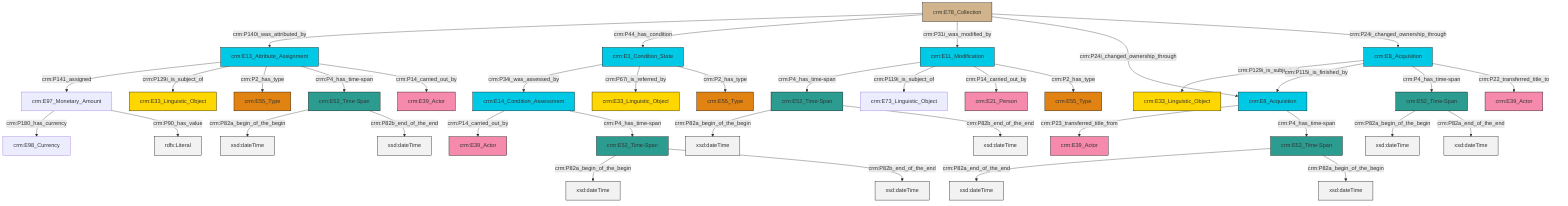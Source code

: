 graph TD
classDef Literal fill:#f2f2f2,stroke:#000000;
classDef CRM_Entity fill:#FFFFFF,stroke:#000000;
classDef Temporal_Entity fill:#00C9E6, stroke:#000000;
classDef Type fill:#E18312, stroke:#000000;
classDef Time-Span fill:#2C9C91, stroke:#000000;
classDef Appellation fill:#FFEB7F, stroke:#000000;
classDef Place fill:#008836, stroke:#000000;
classDef Persistent_Item fill:#B266B2, stroke:#000000;
classDef Conceptual_Object fill:#FFD700, stroke:#000000;
classDef Physical_Thing fill:#D2B48C, stroke:#000000;
classDef Actor fill:#f58aad, stroke:#000000;
classDef PC_Classes fill:#4ce600, stroke:#000000;
classDef Multi fill:#cccccc,stroke:#000000;

0["crm:E78_Collection"]:::Physical_Thing -->|crm:P140i_was_attributed_by| 1["crm:E13_Attribute_Assignment"]:::Temporal_Entity
10["crm:E11_Modification"]:::Temporal_Entity -->|crm:P4_has_time-span| 11["crm:E52_Time-Span"]:::Time-Span
12["crm:E8_Acquisition"]:::Temporal_Entity -->|crm:P129i_is_subject_of| 13["crm:E33_Linguistic_Object"]:::Conceptual_Object
4["crm:E3_Condition_State"]:::Temporal_Entity -->|crm:P34i_was_assessed_by| 14["crm:E14_Condition_Assessment"]:::Temporal_Entity
12["crm:E8_Acquisition"]:::Temporal_Entity -->|crm:P115i_is_finished_by| 15["crm:E8_Acquisition"]:::Temporal_Entity
1["crm:E13_Attribute_Assignment"]:::Temporal_Entity -->|crm:P141_assigned| 21["crm:E97_Monetary_Amount"]:::Default
25["crm:E52_Time-Span"]:::Time-Span -->|crm:P82a_begin_of_the_begin| 26[xsd:dateTime]:::Literal
25["crm:E52_Time-Span"]:::Time-Span -->|crm:P82b_end_of_the_end| 27[xsd:dateTime]:::Literal
28["crm:E52_Time-Span"]:::Time-Span -->|crm:P82a_begin_of_the_begin| 29[xsd:dateTime]:::Literal
21["crm:E97_Monetary_Amount"]:::Default -->|crm:P180_has_currency| 30["crm:E98_Currency"]:::Default
10["crm:E11_Modification"]:::Temporal_Entity -->|crm:P119i_is_subject_of| 33["crm:E73_Linguistic_Object"]:::Default
12["crm:E8_Acquisition"]:::Temporal_Entity -->|crm:P4_has_time-span| 28["crm:E52_Time-Span"]:::Time-Span
21["crm:E97_Monetary_Amount"]:::Default -->|crm:P90_has_value| 34[rdfs:Literal]:::Literal
12["crm:E8_Acquisition"]:::Temporal_Entity -->|crm:P22_transferred_title_to| 6["crm:E39_Actor"]:::Actor
14["crm:E14_Condition_Assessment"]:::Temporal_Entity -->|crm:P14_carried_out_by| 36["crm:E39_Actor"]:::Actor
2["crm:E52_Time-Span"]:::Time-Span -->|crm:P82a_begin_of_the_begin| 39[xsd:dateTime]:::Literal
11["crm:E52_Time-Span"]:::Time-Span -->|crm:P82a_begin_of_the_begin| 40[xsd:dateTime]:::Literal
11["crm:E52_Time-Span"]:::Time-Span -->|crm:P82b_end_of_the_end| 41[xsd:dateTime]:::Literal
2["crm:E52_Time-Span"]:::Time-Span -->|crm:P82b_end_of_the_end| 45[xsd:dateTime]:::Literal
1["crm:E13_Attribute_Assignment"]:::Temporal_Entity -->|crm:P129i_is_subject_of| 43["crm:E33_Linguistic_Object"]:::Conceptual_Object
19["crm:E52_Time-Span"]:::Time-Span -->|crm:P82a_end_of_the_end| 48[xsd:dateTime]:::Literal
0["crm:E78_Collection"]:::Physical_Thing -->|crm:P44_has_condition| 4["crm:E3_Condition_State"]:::Temporal_Entity
19["crm:E52_Time-Span"]:::Time-Span -->|crm:P82a_begin_of_the_begin| 50[xsd:dateTime]:::Literal
10["crm:E11_Modification"]:::Temporal_Entity -->|crm:P14_carried_out_by| 52["crm:E21_Person"]:::Actor
10["crm:E11_Modification"]:::Temporal_Entity -->|crm:P2_has_type| 46["crm:E55_Type"]:::Type
0["crm:E78_Collection"]:::Physical_Thing -->|crm:P31i_was_modified_by| 10["crm:E11_Modification"]:::Temporal_Entity
15["crm:E8_Acquisition"]:::Temporal_Entity -->|crm:P23_transferred_title_from| 8["crm:E39_Actor"]:::Actor
4["crm:E3_Condition_State"]:::Temporal_Entity -->|crm:P67i_is_referred_by| 53["crm:E33_Linguistic_Object"]:::Conceptual_Object
15["crm:E8_Acquisition"]:::Temporal_Entity -->|crm:P4_has_time-span| 19["crm:E52_Time-Span"]:::Time-Span
0["crm:E78_Collection"]:::Physical_Thing -->|crm:P24i_changed_ownership_through| 15["crm:E8_Acquisition"]:::Temporal_Entity
1["crm:E13_Attribute_Assignment"]:::Temporal_Entity -->|crm:P2_has_type| 37["crm:E55_Type"]:::Type
28["crm:E52_Time-Span"]:::Time-Span -->|crm:P82a_end_of_the_end| 57[xsd:dateTime]:::Literal
0["crm:E78_Collection"]:::Physical_Thing -->|crm:P24i_changed_ownership_through| 12["crm:E8_Acquisition"]:::Temporal_Entity
14["crm:E14_Condition_Assessment"]:::Temporal_Entity -->|crm:P4_has_time-span| 2["crm:E52_Time-Span"]:::Time-Span
4["crm:E3_Condition_State"]:::Temporal_Entity -->|crm:P2_has_type| 55["crm:E55_Type"]:::Type
1["crm:E13_Attribute_Assignment"]:::Temporal_Entity -->|crm:P4_has_time-span| 25["crm:E52_Time-Span"]:::Time-Span
1["crm:E13_Attribute_Assignment"]:::Temporal_Entity -->|crm:P14_carried_out_by| 23["crm:E39_Actor"]:::Actor